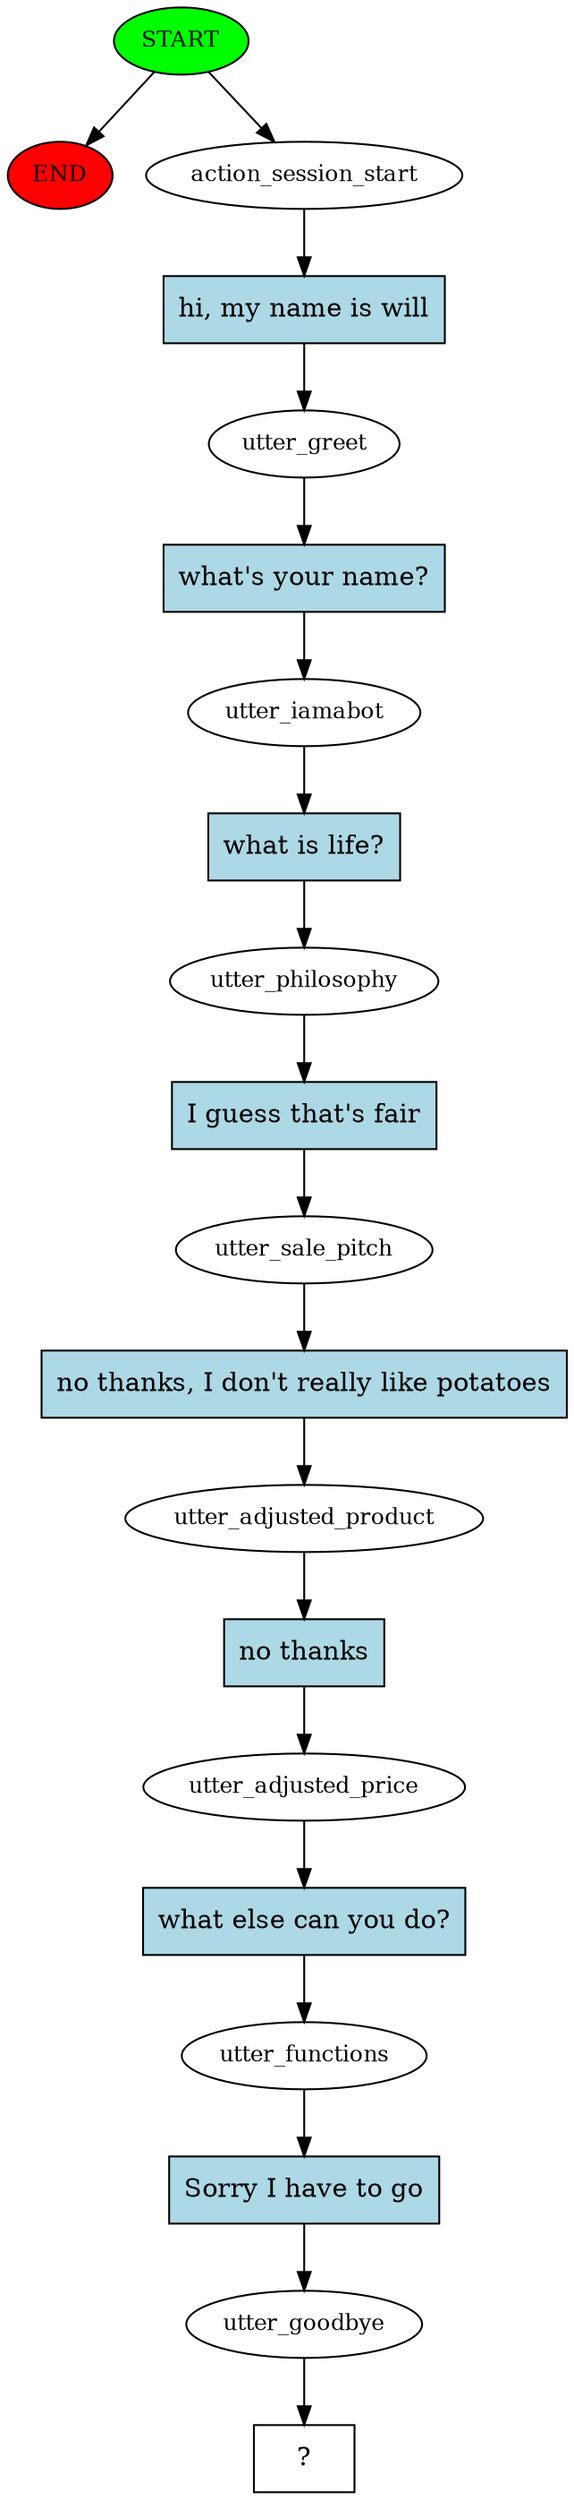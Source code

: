 digraph  {
0 [class="start active", fillcolor=green, fontsize=12, label=START, style=filled];
"-1" [class=end, fillcolor=red, fontsize=12, label=END, style=filled];
1 [class=active, fontsize=12, label=action_session_start];
2 [class=active, fontsize=12, label=utter_greet];
3 [class=active, fontsize=12, label=utter_iamabot];
4 [class=active, fontsize=12, label=utter_philosophy];
5 [class=active, fontsize=12, label=utter_sale_pitch];
6 [class=active, fontsize=12, label=utter_adjusted_product];
7 [class=active, fontsize=12, label=utter_adjusted_price];
8 [class=active, fontsize=12, label=utter_functions];
9 [class=active, fontsize=12, label=utter_goodbye];
10 [class="intent dashed active", label="  ?  ", shape=rect];
11 [class="intent active", fillcolor=lightblue, label="hi, my name is will", shape=rect, style=filled];
12 [class="intent active", fillcolor=lightblue, label="what's your name?", shape=rect, style=filled];
13 [class="intent active", fillcolor=lightblue, label="what is life?", shape=rect, style=filled];
14 [class="intent active", fillcolor=lightblue, label="I guess that's fair", shape=rect, style=filled];
15 [class="intent active", fillcolor=lightblue, label="no thanks, I don't really like potatoes", shape=rect, style=filled];
16 [class="intent active", fillcolor=lightblue, label="no thanks", shape=rect, style=filled];
17 [class="intent active", fillcolor=lightblue, label="what else can you do?", shape=rect, style=filled];
18 [class="intent active", fillcolor=lightblue, label="Sorry I have to go", shape=rect, style=filled];
0 -> "-1"  [class="", key=NONE, label=""];
0 -> 1  [class=active, key=NONE, label=""];
1 -> 11  [class=active, key=0];
2 -> 12  [class=active, key=0];
3 -> 13  [class=active, key=0];
4 -> 14  [class=active, key=0];
5 -> 15  [class=active, key=0];
6 -> 16  [class=active, key=0];
7 -> 17  [class=active, key=0];
8 -> 18  [class=active, key=0];
9 -> 10  [class=active, key=NONE, label=""];
11 -> 2  [class=active, key=0];
12 -> 3  [class=active, key=0];
13 -> 4  [class=active, key=0];
14 -> 5  [class=active, key=0];
15 -> 6  [class=active, key=0];
16 -> 7  [class=active, key=0];
17 -> 8  [class=active, key=0];
18 -> 9  [class=active, key=0];
}
